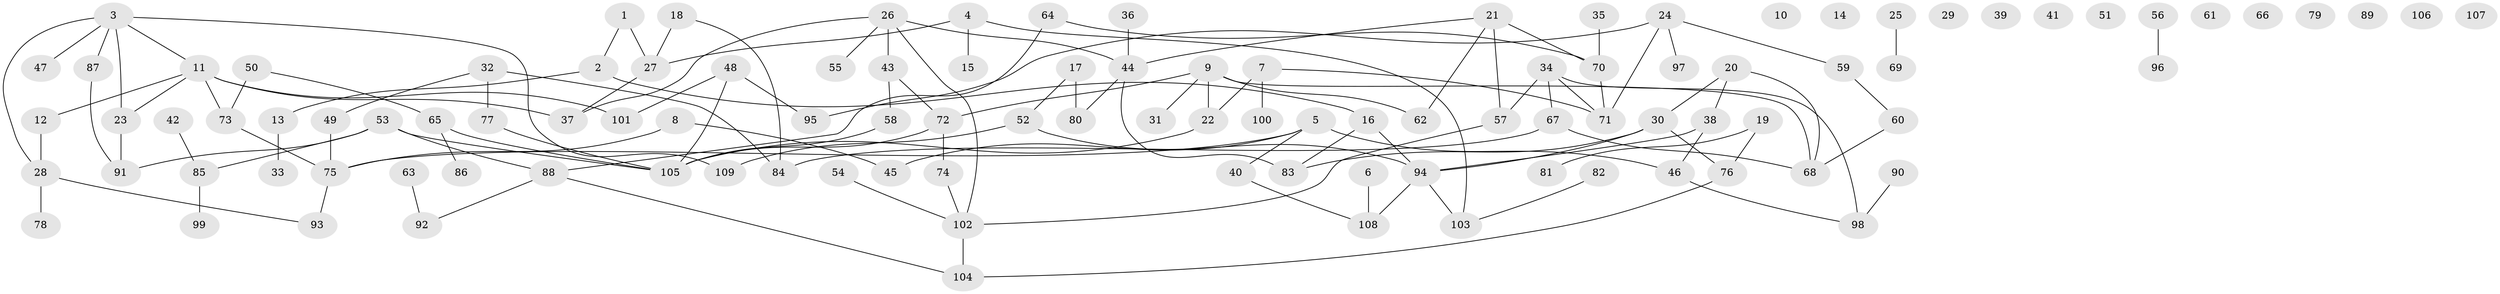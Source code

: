 // Generated by graph-tools (version 1.1) at 2025/33/03/09/25 02:33:43]
// undirected, 109 vertices, 128 edges
graph export_dot {
graph [start="1"]
  node [color=gray90,style=filled];
  1;
  2;
  3;
  4;
  5;
  6;
  7;
  8;
  9;
  10;
  11;
  12;
  13;
  14;
  15;
  16;
  17;
  18;
  19;
  20;
  21;
  22;
  23;
  24;
  25;
  26;
  27;
  28;
  29;
  30;
  31;
  32;
  33;
  34;
  35;
  36;
  37;
  38;
  39;
  40;
  41;
  42;
  43;
  44;
  45;
  46;
  47;
  48;
  49;
  50;
  51;
  52;
  53;
  54;
  55;
  56;
  57;
  58;
  59;
  60;
  61;
  62;
  63;
  64;
  65;
  66;
  67;
  68;
  69;
  70;
  71;
  72;
  73;
  74;
  75;
  76;
  77;
  78;
  79;
  80;
  81;
  82;
  83;
  84;
  85;
  86;
  87;
  88;
  89;
  90;
  91;
  92;
  93;
  94;
  95;
  96;
  97;
  98;
  99;
  100;
  101;
  102;
  103;
  104;
  105;
  106;
  107;
  108;
  109;
  1 -- 2;
  1 -- 27;
  2 -- 13;
  2 -- 16;
  3 -- 11;
  3 -- 23;
  3 -- 28;
  3 -- 47;
  3 -- 87;
  3 -- 109;
  4 -- 15;
  4 -- 27;
  4 -- 103;
  5 -- 40;
  5 -- 45;
  5 -- 46;
  5 -- 75;
  6 -- 108;
  7 -- 22;
  7 -- 71;
  7 -- 100;
  8 -- 45;
  8 -- 75;
  9 -- 22;
  9 -- 31;
  9 -- 62;
  9 -- 68;
  9 -- 72;
  11 -- 12;
  11 -- 23;
  11 -- 37;
  11 -- 73;
  11 -- 101;
  12 -- 28;
  13 -- 33;
  16 -- 83;
  16 -- 94;
  17 -- 52;
  17 -- 80;
  18 -- 27;
  18 -- 84;
  19 -- 76;
  19 -- 81;
  20 -- 30;
  20 -- 38;
  20 -- 68;
  21 -- 44;
  21 -- 57;
  21 -- 62;
  21 -- 70;
  22 -- 105;
  23 -- 91;
  24 -- 59;
  24 -- 71;
  24 -- 95;
  24 -- 97;
  25 -- 69;
  26 -- 37;
  26 -- 43;
  26 -- 44;
  26 -- 55;
  26 -- 102;
  27 -- 37;
  28 -- 78;
  28 -- 93;
  30 -- 76;
  30 -- 83;
  30 -- 94;
  32 -- 49;
  32 -- 77;
  32 -- 84;
  34 -- 57;
  34 -- 67;
  34 -- 71;
  34 -- 98;
  35 -- 70;
  36 -- 44;
  38 -- 46;
  38 -- 94;
  40 -- 108;
  42 -- 85;
  43 -- 58;
  43 -- 72;
  44 -- 80;
  44 -- 83;
  46 -- 98;
  48 -- 95;
  48 -- 101;
  48 -- 105;
  49 -- 75;
  50 -- 65;
  50 -- 73;
  52 -- 94;
  52 -- 109;
  53 -- 85;
  53 -- 88;
  53 -- 91;
  53 -- 105;
  54 -- 102;
  56 -- 96;
  57 -- 102;
  58 -- 105;
  59 -- 60;
  60 -- 68;
  63 -- 92;
  64 -- 70;
  64 -- 88;
  65 -- 86;
  65 -- 105;
  67 -- 68;
  67 -- 84;
  70 -- 71;
  72 -- 74;
  72 -- 105;
  73 -- 75;
  74 -- 102;
  75 -- 93;
  76 -- 104;
  77 -- 105;
  82 -- 103;
  85 -- 99;
  87 -- 91;
  88 -- 92;
  88 -- 104;
  90 -- 98;
  94 -- 103;
  94 -- 108;
  102 -- 104;
}
